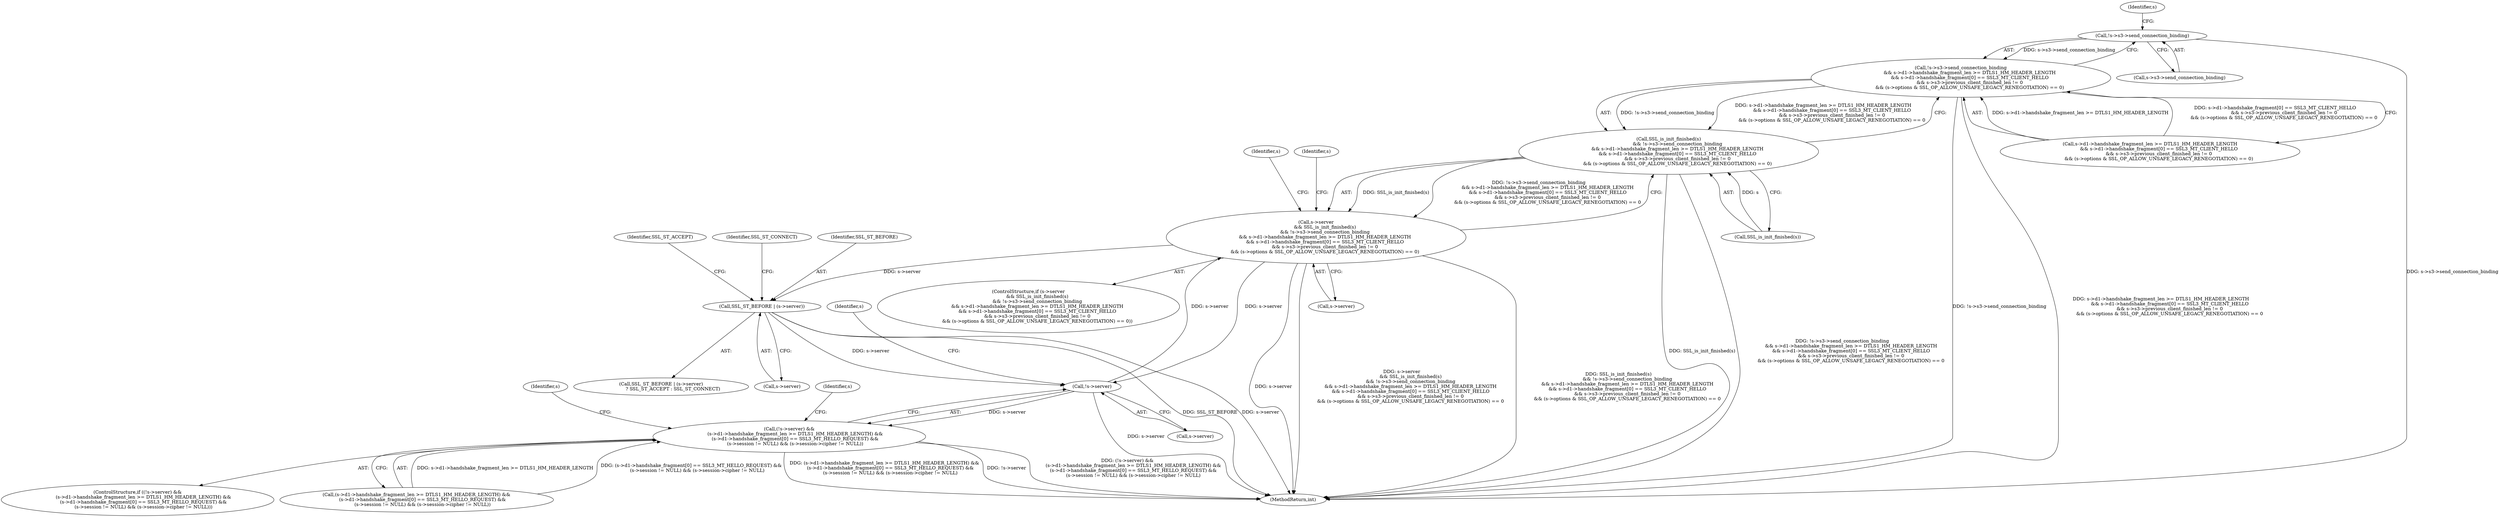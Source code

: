 digraph "0_openssl_e9bbefbf0f24c57645e7ad6a5a71ae649d18ac8e@pointer" {
"1001058" [label="(Call,!s->s3->send_connection_binding)"];
"1001057" [label="(Call,!s->s3->send_connection_binding\n            && s->d1->handshake_fragment_len >= DTLS1_HM_HEADER_LENGTH\n            && s->d1->handshake_fragment[0] == SSL3_MT_CLIENT_HELLO\n            && s->s3->previous_client_finished_len != 0\n            && (s->options & SSL_OP_ALLOW_UNSAFE_LEGACY_RENEGOTIATION) == 0)"];
"1001054" [label="(Call,SSL_is_init_finished(s)\n            && !s->s3->send_connection_binding\n            && s->d1->handshake_fragment_len >= DTLS1_HM_HEADER_LENGTH\n            && s->d1->handshake_fragment[0] == SSL3_MT_CLIENT_HELLO\n            && s->s3->previous_client_finished_len != 0\n            && (s->options & SSL_OP_ALLOW_UNSAFE_LEGACY_RENEGOTIATION) == 0)"];
"1001050" [label="(Call,s->server\n            && SSL_is_init_finished(s)\n            && !s->s3->send_connection_binding\n            && s->d1->handshake_fragment_len >= DTLS1_HM_HEADER_LENGTH\n            && s->d1->handshake_fragment[0] == SSL3_MT_CLIENT_HELLO\n            && s->s3->previous_client_finished_len != 0\n            && (s->options & SSL_OP_ALLOW_UNSAFE_LEGACY_RENEGOTIATION) == 0)"];
"1000853" [label="(Call,!s->server)"];
"1000852" [label="(Call,(!s->server) &&\n        (s->d1->handshake_fragment_len >= DTLS1_HM_HEADER_LENGTH) &&\n        (s->d1->handshake_fragment[0] == SSL3_MT_HELLO_REQUEST) &&\n        (s->session != NULL) && (s->session->cipher != NULL))"];
"1001628" [label="(Call,SSL_ST_BEFORE | (s->server))"];
"1000853" [label="(Call,!s->server)"];
"1001052" [label="(Identifier,s)"];
"1001059" [label="(Call,s->s3->send_connection_binding)"];
"1001057" [label="(Call,!s->s3->send_connection_binding\n            && s->d1->handshake_fragment_len >= DTLS1_HM_HEADER_LENGTH\n            && s->d1->handshake_fragment[0] == SSL3_MT_CLIENT_HELLO\n            && s->s3->previous_client_finished_len != 0\n            && (s->options & SSL_OP_ALLOW_UNSAFE_LEGACY_RENEGOTIATION) == 0)"];
"1000854" [label="(Call,s->server)"];
"1001101" [label="(Identifier,s)"];
"1001628" [label="(Call,SSL_ST_BEFORE | (s->server))"];
"1001819" [label="(MethodReturn,int)"];
"1001630" [label="(Call,s->server)"];
"1001055" [label="(Call,SSL_is_init_finished(s))"];
"1001049" [label="(ControlStructure,if (s->server\n            && SSL_is_init_finished(s)\n            && !s->s3->send_connection_binding\n            && s->d1->handshake_fragment_len >= DTLS1_HM_HEADER_LENGTH\n            && s->d1->handshake_fragment[0] == SSL3_MT_CLIENT_HELLO\n            && s->s3->previous_client_finished_len != 0\n            && (s->options & SSL_OP_ALLOW_UNSAFE_LEGACY_RENEGOTIATION) == 0))"];
"1001050" [label="(Call,s->server\n            && SSL_is_init_finished(s)\n            && !s->s3->send_connection_binding\n            && s->d1->handshake_fragment_len >= DTLS1_HM_HEADER_LENGTH\n            && s->d1->handshake_fragment[0] == SSL3_MT_CLIENT_HELLO\n            && s->s3->previous_client_finished_len != 0\n            && (s->options & SSL_OP_ALLOW_UNSAFE_LEGACY_RENEGOTIATION) == 0)"];
"1001054" [label="(Call,SSL_is_init_finished(s)\n            && !s->s3->send_connection_binding\n            && s->d1->handshake_fragment_len >= DTLS1_HM_HEADER_LENGTH\n            && s->d1->handshake_fragment[0] == SSL3_MT_CLIENT_HELLO\n            && s->s3->previous_client_finished_len != 0\n            && (s->options & SSL_OP_ALLOW_UNSAFE_LEGACY_RENEGOTIATION) == 0)"];
"1000857" [label="(Call,(s->d1->handshake_fragment_len >= DTLS1_HM_HEADER_LENGTH) &&\n        (s->d1->handshake_fragment[0] == SSL3_MT_HELLO_REQUEST) &&\n        (s->session != NULL) && (s->session->cipher != NULL))"];
"1001629" [label="(Identifier,SSL_ST_BEFORE)"];
"1001633" [label="(Identifier,SSL_ST_ACCEPT)"];
"1000852" [label="(Call,(!s->server) &&\n        (s->d1->handshake_fragment_len >= DTLS1_HM_HEADER_LENGTH) &&\n        (s->d1->handshake_fragment[0] == SSL3_MT_HELLO_REQUEST) &&\n        (s->session != NULL) && (s->session->cipher != NULL))"];
"1001051" [label="(Call,s->server)"];
"1001119" [label="(Identifier,s)"];
"1001634" [label="(Identifier,SSL_ST_CONNECT)"];
"1001058" [label="(Call,!s->s3->send_connection_binding)"];
"1001068" [label="(Identifier,s)"];
"1000861" [label="(Identifier,s)"];
"1001064" [label="(Call,s->d1->handshake_fragment_len >= DTLS1_HM_HEADER_LENGTH\n            && s->d1->handshake_fragment[0] == SSL3_MT_CLIENT_HELLO\n            && s->s3->previous_client_finished_len != 0\n            && (s->options & SSL_OP_ALLOW_UNSAFE_LEGACY_RENEGOTIATION) == 0)"];
"1000892" [label="(Identifier,s)"];
"1001627" [label="(Call,SSL_ST_BEFORE | (s->server)\n                ? SSL_ST_ACCEPT : SSL_ST_CONNECT)"];
"1000851" [label="(ControlStructure,if ((!s->server) &&\n        (s->d1->handshake_fragment_len >= DTLS1_HM_HEADER_LENGTH) &&\n        (s->d1->handshake_fragment[0] == SSL3_MT_HELLO_REQUEST) &&\n        (s->session != NULL) && (s->session->cipher != NULL)))"];
"1001058" -> "1001057"  [label="AST: "];
"1001058" -> "1001059"  [label="CFG: "];
"1001059" -> "1001058"  [label="AST: "];
"1001068" -> "1001058"  [label="CFG: "];
"1001057" -> "1001058"  [label="CFG: "];
"1001058" -> "1001819"  [label="DDG: s->s3->send_connection_binding"];
"1001058" -> "1001057"  [label="DDG: s->s3->send_connection_binding"];
"1001057" -> "1001054"  [label="AST: "];
"1001057" -> "1001064"  [label="CFG: "];
"1001064" -> "1001057"  [label="AST: "];
"1001054" -> "1001057"  [label="CFG: "];
"1001057" -> "1001819"  [label="DDG: !s->s3->send_connection_binding"];
"1001057" -> "1001819"  [label="DDG: s->d1->handshake_fragment_len >= DTLS1_HM_HEADER_LENGTH\n            && s->d1->handshake_fragment[0] == SSL3_MT_CLIENT_HELLO\n            && s->s3->previous_client_finished_len != 0\n            && (s->options & SSL_OP_ALLOW_UNSAFE_LEGACY_RENEGOTIATION) == 0"];
"1001057" -> "1001054"  [label="DDG: !s->s3->send_connection_binding"];
"1001057" -> "1001054"  [label="DDG: s->d1->handshake_fragment_len >= DTLS1_HM_HEADER_LENGTH\n            && s->d1->handshake_fragment[0] == SSL3_MT_CLIENT_HELLO\n            && s->s3->previous_client_finished_len != 0\n            && (s->options & SSL_OP_ALLOW_UNSAFE_LEGACY_RENEGOTIATION) == 0"];
"1001064" -> "1001057"  [label="DDG: s->d1->handshake_fragment_len >= DTLS1_HM_HEADER_LENGTH"];
"1001064" -> "1001057"  [label="DDG: s->d1->handshake_fragment[0] == SSL3_MT_CLIENT_HELLO\n            && s->s3->previous_client_finished_len != 0\n            && (s->options & SSL_OP_ALLOW_UNSAFE_LEGACY_RENEGOTIATION) == 0"];
"1001054" -> "1001050"  [label="AST: "];
"1001054" -> "1001055"  [label="CFG: "];
"1001055" -> "1001054"  [label="AST: "];
"1001050" -> "1001054"  [label="CFG: "];
"1001054" -> "1001819"  [label="DDG: SSL_is_init_finished(s)"];
"1001054" -> "1001819"  [label="DDG: !s->s3->send_connection_binding\n            && s->d1->handshake_fragment_len >= DTLS1_HM_HEADER_LENGTH\n            && s->d1->handshake_fragment[0] == SSL3_MT_CLIENT_HELLO\n            && s->s3->previous_client_finished_len != 0\n            && (s->options & SSL_OP_ALLOW_UNSAFE_LEGACY_RENEGOTIATION) == 0"];
"1001054" -> "1001050"  [label="DDG: SSL_is_init_finished(s)"];
"1001054" -> "1001050"  [label="DDG: !s->s3->send_connection_binding\n            && s->d1->handshake_fragment_len >= DTLS1_HM_HEADER_LENGTH\n            && s->d1->handshake_fragment[0] == SSL3_MT_CLIENT_HELLO\n            && s->s3->previous_client_finished_len != 0\n            && (s->options & SSL_OP_ALLOW_UNSAFE_LEGACY_RENEGOTIATION) == 0"];
"1001055" -> "1001054"  [label="DDG: s"];
"1001050" -> "1001049"  [label="AST: "];
"1001050" -> "1001051"  [label="CFG: "];
"1001051" -> "1001050"  [label="AST: "];
"1001101" -> "1001050"  [label="CFG: "];
"1001119" -> "1001050"  [label="CFG: "];
"1001050" -> "1001819"  [label="DDG: s->server"];
"1001050" -> "1001819"  [label="DDG: s->server\n            && SSL_is_init_finished(s)\n            && !s->s3->send_connection_binding\n            && s->d1->handshake_fragment_len >= DTLS1_HM_HEADER_LENGTH\n            && s->d1->handshake_fragment[0] == SSL3_MT_CLIENT_HELLO\n            && s->s3->previous_client_finished_len != 0\n            && (s->options & SSL_OP_ALLOW_UNSAFE_LEGACY_RENEGOTIATION) == 0"];
"1001050" -> "1001819"  [label="DDG: SSL_is_init_finished(s)\n            && !s->s3->send_connection_binding\n            && s->d1->handshake_fragment_len >= DTLS1_HM_HEADER_LENGTH\n            && s->d1->handshake_fragment[0] == SSL3_MT_CLIENT_HELLO\n            && s->s3->previous_client_finished_len != 0\n            && (s->options & SSL_OP_ALLOW_UNSAFE_LEGACY_RENEGOTIATION) == 0"];
"1001050" -> "1000853"  [label="DDG: s->server"];
"1000853" -> "1001050"  [label="DDG: s->server"];
"1001050" -> "1001628"  [label="DDG: s->server"];
"1000853" -> "1000852"  [label="AST: "];
"1000853" -> "1000854"  [label="CFG: "];
"1000854" -> "1000853"  [label="AST: "];
"1000861" -> "1000853"  [label="CFG: "];
"1000852" -> "1000853"  [label="CFG: "];
"1000853" -> "1001819"  [label="DDG: s->server"];
"1000853" -> "1000852"  [label="DDG: s->server"];
"1001628" -> "1000853"  [label="DDG: s->server"];
"1000852" -> "1000851"  [label="AST: "];
"1000852" -> "1000857"  [label="CFG: "];
"1000857" -> "1000852"  [label="AST: "];
"1000892" -> "1000852"  [label="CFG: "];
"1001052" -> "1000852"  [label="CFG: "];
"1000852" -> "1001819"  [label="DDG: (s->d1->handshake_fragment_len >= DTLS1_HM_HEADER_LENGTH) &&\n        (s->d1->handshake_fragment[0] == SSL3_MT_HELLO_REQUEST) &&\n        (s->session != NULL) && (s->session->cipher != NULL)"];
"1000852" -> "1001819"  [label="DDG: !s->server"];
"1000852" -> "1001819"  [label="DDG: (!s->server) &&\n        (s->d1->handshake_fragment_len >= DTLS1_HM_HEADER_LENGTH) &&\n        (s->d1->handshake_fragment[0] == SSL3_MT_HELLO_REQUEST) &&\n        (s->session != NULL) && (s->session->cipher != NULL)"];
"1000857" -> "1000852"  [label="DDG: s->d1->handshake_fragment_len >= DTLS1_HM_HEADER_LENGTH"];
"1000857" -> "1000852"  [label="DDG: (s->d1->handshake_fragment[0] == SSL3_MT_HELLO_REQUEST) &&\n        (s->session != NULL) && (s->session->cipher != NULL)"];
"1001628" -> "1001627"  [label="AST: "];
"1001628" -> "1001630"  [label="CFG: "];
"1001629" -> "1001628"  [label="AST: "];
"1001630" -> "1001628"  [label="AST: "];
"1001633" -> "1001628"  [label="CFG: "];
"1001634" -> "1001628"  [label="CFG: "];
"1001628" -> "1001819"  [label="DDG: SSL_ST_BEFORE"];
"1001628" -> "1001819"  [label="DDG: s->server"];
}
